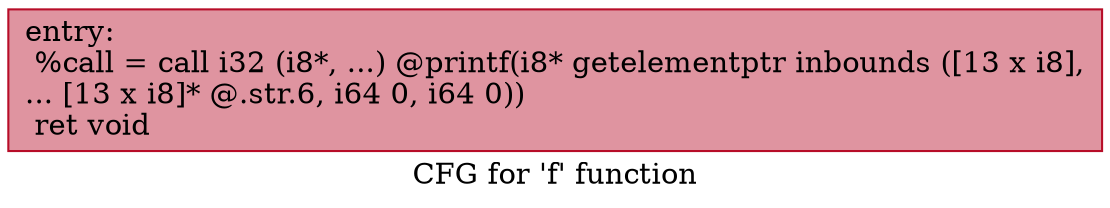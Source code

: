 digraph "CFG for 'f' function" {
	label="CFG for 'f' function";

	Node0x5634a935b420 [shape=record,color="#b70d28ff", style=filled, fillcolor="#b70d2870",label="{entry:\l  %call = call i32 (i8*, ...) @printf(i8* getelementptr inbounds ([13 x i8],\l... [13 x i8]* @.str.6, i64 0, i64 0))\l  ret void\l}"];
}
